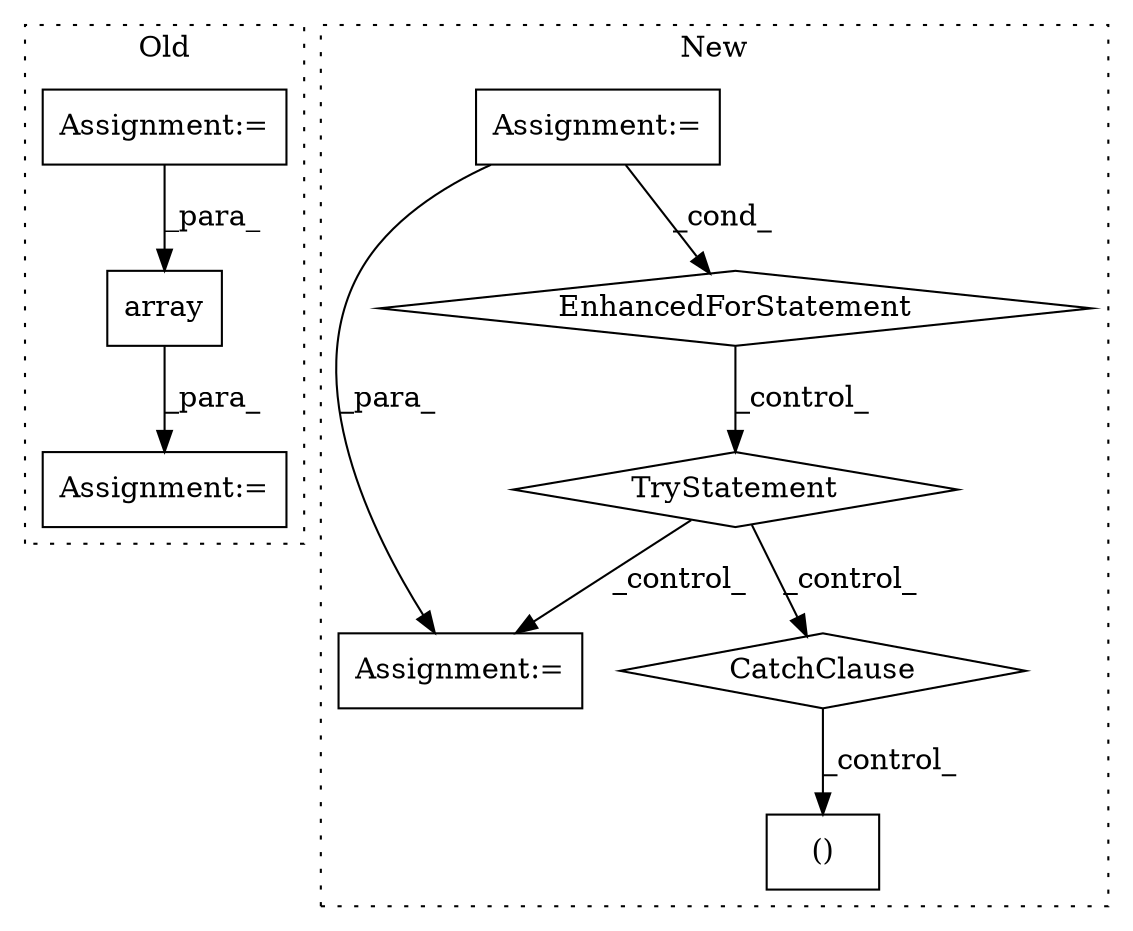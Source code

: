 digraph G {
subgraph cluster0 {
1 [label="array" a="32" s="8233,8254" l="6,1" shape="box"];
5 [label="Assignment:=" a="7" s="8141" l="1" shape="box"];
6 [label="Assignment:=" a="7" s="8225" l="1" shape="box"];
label = "Old";
style="dotted";
}
subgraph cluster1 {
2 [label="CatchClause" a="12" s="8883,8916" l="13,2" shape="diamond"];
3 [label="TryStatement" a="54" s="8754" l="4" shape="diamond"];
4 [label="Assignment:=" a="7" s="8778" l="11" shape="box"];
7 [label="()" a="106" s="8949" l="25" shape="box"];
8 [label="EnhancedForStatement" a="70" s="8653,8744" l="53,2" shape="diamond"];
9 [label="Assignment:=" a="7" s="8653,8744" l="53,2" shape="box"];
label = "New";
style="dotted";
}
1 -> 6 [label="_para_"];
2 -> 7 [label="_control_"];
3 -> 2 [label="_control_"];
3 -> 4 [label="_control_"];
5 -> 1 [label="_para_"];
8 -> 3 [label="_control_"];
9 -> 4 [label="_para_"];
9 -> 8 [label="_cond_"];
}
